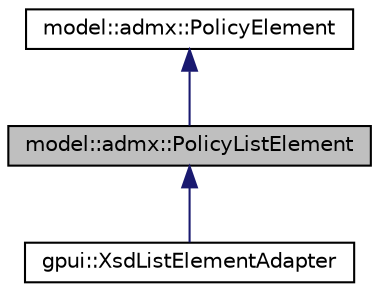 digraph "model::admx::PolicyListElement"
{
 // LATEX_PDF_SIZE
  edge [fontname="Helvetica",fontsize="10",labelfontname="Helvetica",labelfontsize="10"];
  node [fontname="Helvetica",fontsize="10",shape=record];
  Node1 [label="model::admx::PolicyListElement",height=0.2,width=0.4,color="black", fillcolor="grey75", style="filled", fontcolor="black",tooltip="The PolicyListElement class sets a list of different registry subkeys when a policy setting is enable..."];
  Node2 -> Node1 [dir="back",color="midnightblue",fontsize="10",style="solid",fontname="Helvetica"];
  Node2 [label="model::admx::PolicyElement",height=0.2,width=0.4,color="black", fillcolor="white", style="filled",URL="$classmodel_1_1admx_1_1_policy_element.html",tooltip="The PolicyElement class represents the types of optional parameters defined in a policy setting."];
  Node1 -> Node3 [dir="back",color="midnightblue",fontsize="10",style="solid",fontname="Helvetica"];
  Node3 [label="gpui::XsdListElementAdapter",height=0.2,width=0.4,color="black", fillcolor="white", style="filled",URL="$classgpui_1_1_xsd_list_element_adapter.html",tooltip=" "];
}

